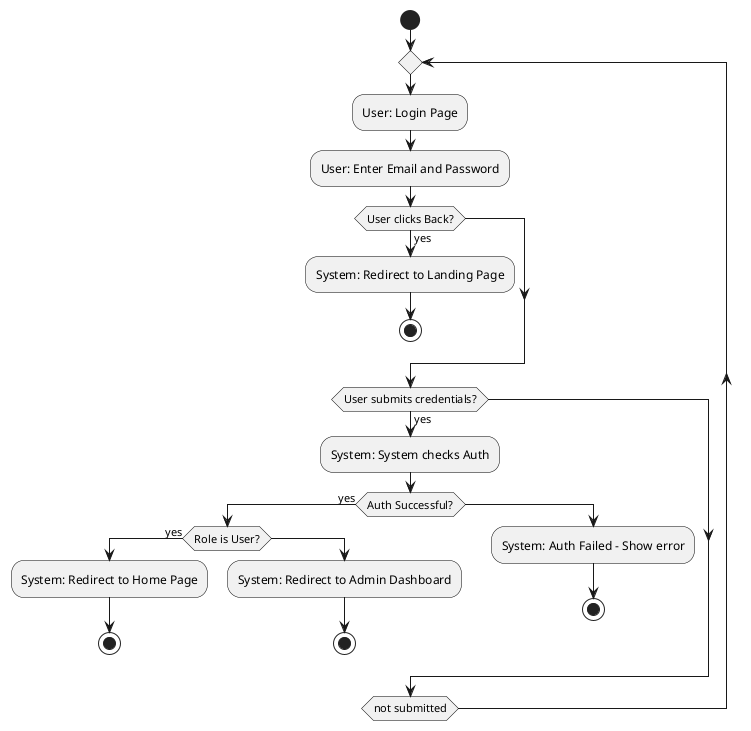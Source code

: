 @startuml
skinparam backgroundColor #ffffff
skinparam activity {
    backgroundColor<<user>> #00bfffff
    backgroundColor<<system>> #f0f05aff
    BorderColor black
    FontColor black
}

start

repeat
  
  :User: Login Page;
  :User: Enter Email and Password;

  if (User clicks Back?) then (yes)
    :System: Redirect to Landing Page;
    stop
  endif

  if (User submits credentials?) then (yes)
    :System: System checks Auth;
    if (Auth Successful?) then (yes)
      if (Role is User?) then (yes)
        :System: Redirect to Home Page;
        stop
      else
        :System: Redirect to Admin Dashboard;
        stop
      endif
    else
      :System: Auth Failed - Show error;
      stop
    endif
  endif
repeat while (not submitted)

@enduml


